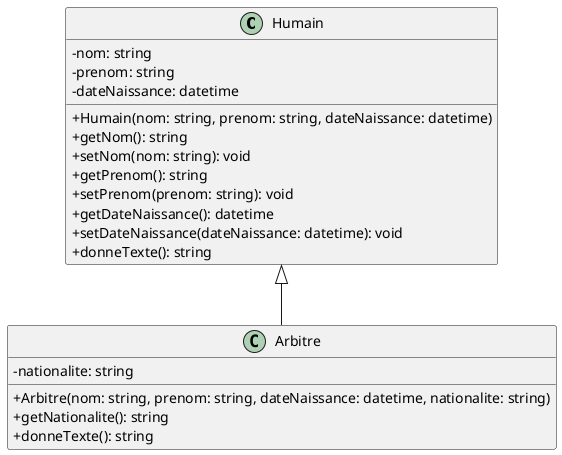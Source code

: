 @startuml
skinparam classAttributeIconSize 0
class Humain {
 -nom: string
    -prenom: string
    -dateNaissance: datetime
    +Humain(nom: string, prenom: string, dateNaissance: datetime)
    +getNom(): string
    +setNom(nom: string): void
    +getPrenom(): string
    +setPrenom(prenom: string): void
    +getDateNaissance(): datetime
    +setDateNaissance(dateNaissance: datetime): void
    +donneTexte(): string
}
Humain <|-- Arbitre
class Arbitre{
    -nationalite: string

    +Arbitre(nom: string, prenom: string, dateNaissance: datetime, nationalite: string)
    +getNationalite(): string
    +donneTexte(): string
}
@enduml